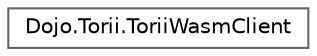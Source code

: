 digraph "Graphical Class Hierarchy"
{
 // LATEX_PDF_SIZE
  bgcolor="transparent";
  edge [fontname=Helvetica,fontsize=10,labelfontname=Helvetica,labelfontsize=10];
  node [fontname=Helvetica,fontsize=10,shape=box,height=0.2,width=0.4];
  rankdir="LR";
  Node0 [id="Node000000",label="Dojo.Torii.ToriiWasmClient",height=0.2,width=0.4,color="grey40", fillcolor="white", style="filled",URL="$class_dojo_1_1_torii_1_1_torii_wasm_client.html",tooltip=" "];
}

